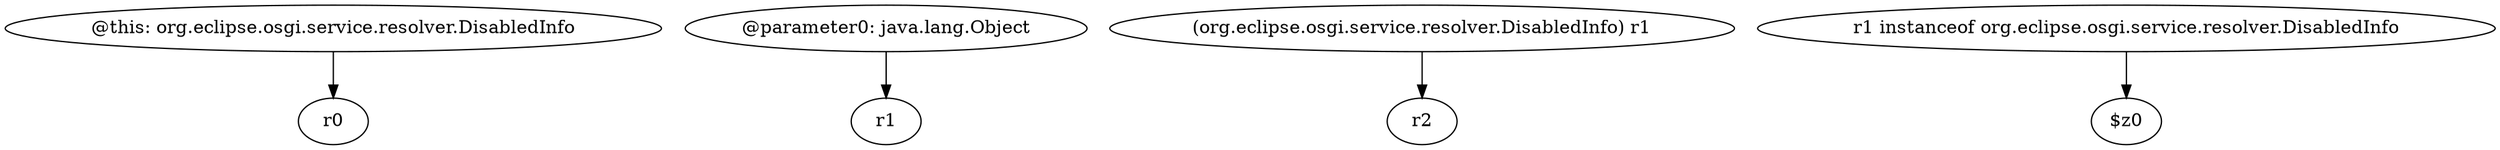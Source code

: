 digraph g {
0[label="@this: org.eclipse.osgi.service.resolver.DisabledInfo"]
1[label="r0"]
0->1[label=""]
2[label="@parameter0: java.lang.Object"]
3[label="r1"]
2->3[label=""]
4[label="(org.eclipse.osgi.service.resolver.DisabledInfo) r1"]
5[label="r2"]
4->5[label=""]
6[label="r1 instanceof org.eclipse.osgi.service.resolver.DisabledInfo"]
7[label="$z0"]
6->7[label=""]
}